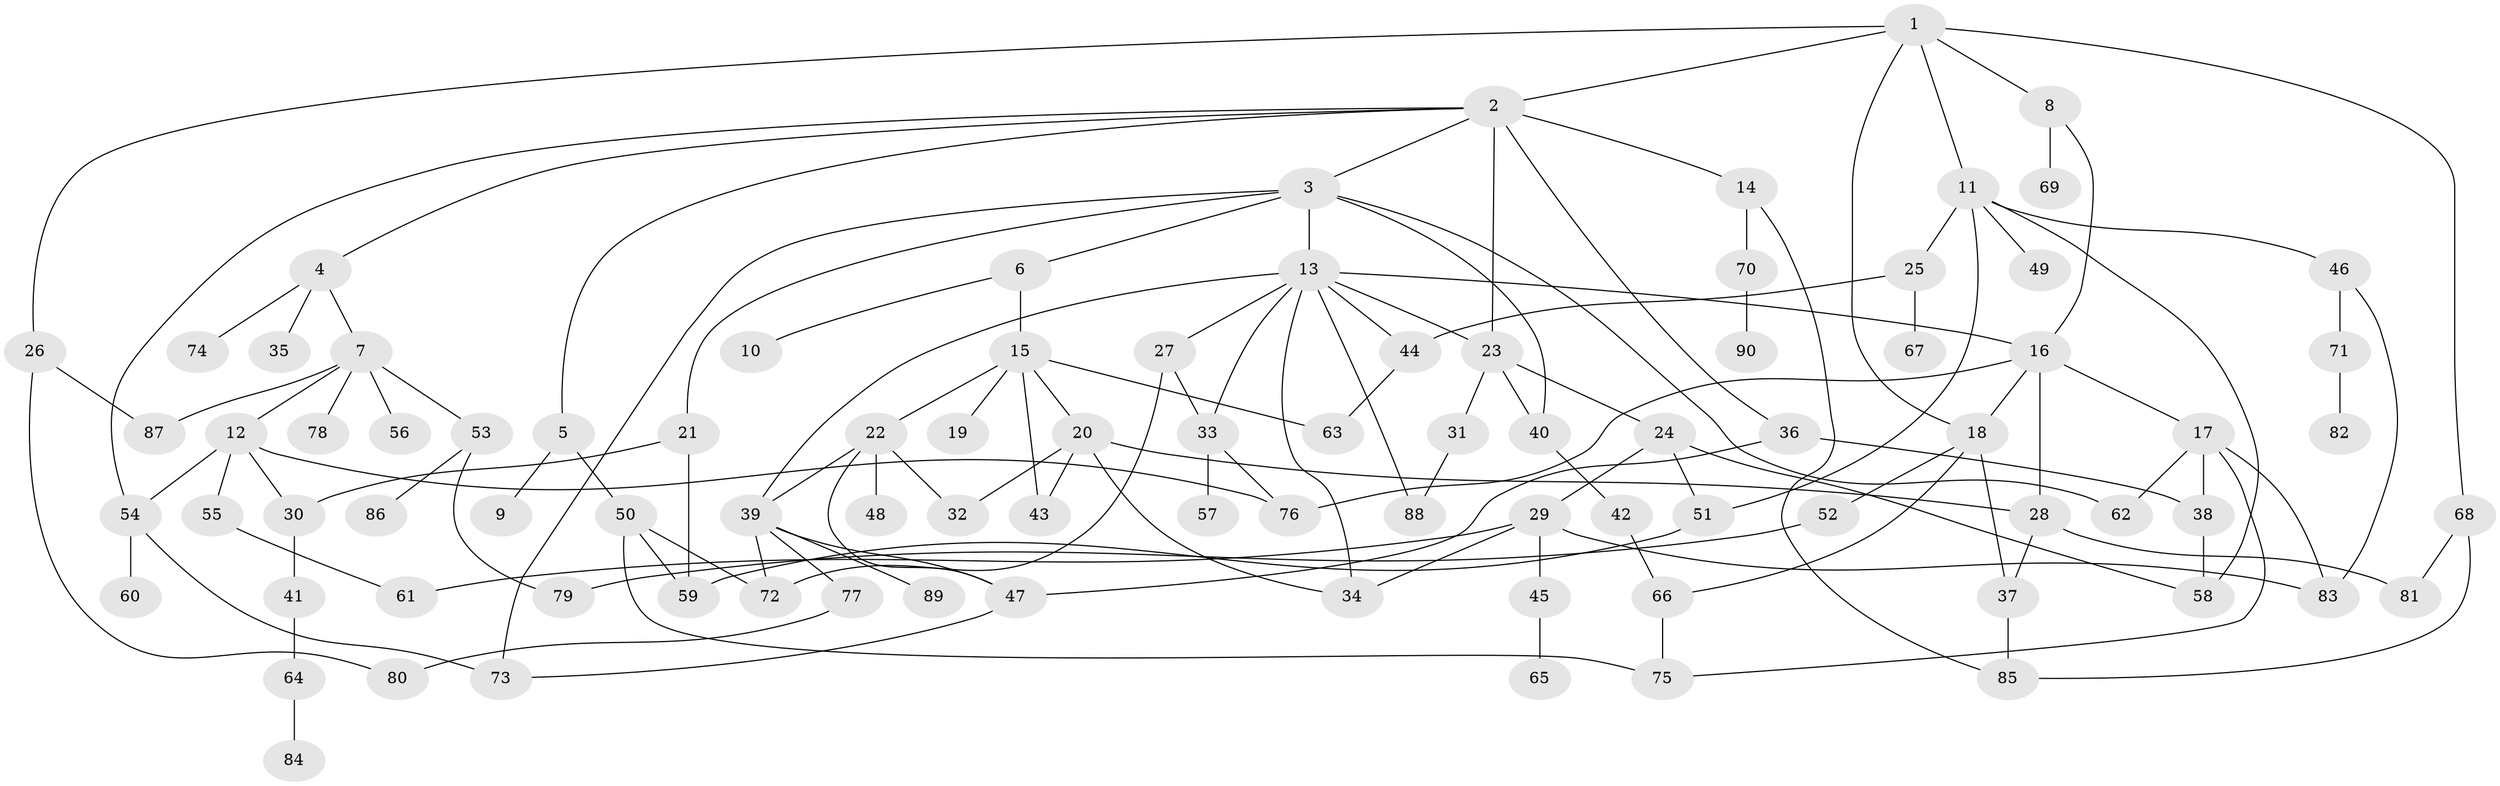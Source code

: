 // coarse degree distribution, {18: 0.037037037037037035, 12: 0.037037037037037035, 4: 0.1111111111111111, 5: 0.14814814814814814, 7: 0.037037037037037035, 1: 0.3333333333333333, 3: 0.07407407407407407, 6: 0.037037037037037035, 2: 0.18518518518518517}
// Generated by graph-tools (version 1.1) at 2025/17/03/04/25 18:17:12]
// undirected, 90 vertices, 133 edges
graph export_dot {
graph [start="1"]
  node [color=gray90,style=filled];
  1;
  2;
  3;
  4;
  5;
  6;
  7;
  8;
  9;
  10;
  11;
  12;
  13;
  14;
  15;
  16;
  17;
  18;
  19;
  20;
  21;
  22;
  23;
  24;
  25;
  26;
  27;
  28;
  29;
  30;
  31;
  32;
  33;
  34;
  35;
  36;
  37;
  38;
  39;
  40;
  41;
  42;
  43;
  44;
  45;
  46;
  47;
  48;
  49;
  50;
  51;
  52;
  53;
  54;
  55;
  56;
  57;
  58;
  59;
  60;
  61;
  62;
  63;
  64;
  65;
  66;
  67;
  68;
  69;
  70;
  71;
  72;
  73;
  74;
  75;
  76;
  77;
  78;
  79;
  80;
  81;
  82;
  83;
  84;
  85;
  86;
  87;
  88;
  89;
  90;
  1 -- 2;
  1 -- 8;
  1 -- 11;
  1 -- 26;
  1 -- 68;
  1 -- 18;
  2 -- 3;
  2 -- 4;
  2 -- 5;
  2 -- 14;
  2 -- 36;
  2 -- 54;
  2 -- 23;
  3 -- 6;
  3 -- 13;
  3 -- 21;
  3 -- 40;
  3 -- 62;
  3 -- 73;
  4 -- 7;
  4 -- 35;
  4 -- 74;
  5 -- 9;
  5 -- 50;
  6 -- 10;
  6 -- 15;
  7 -- 12;
  7 -- 53;
  7 -- 56;
  7 -- 78;
  7 -- 87;
  8 -- 16;
  8 -- 69;
  11 -- 25;
  11 -- 46;
  11 -- 49;
  11 -- 58;
  11 -- 51;
  12 -- 30;
  12 -- 55;
  12 -- 76;
  12 -- 54;
  13 -- 23;
  13 -- 27;
  13 -- 33;
  13 -- 34;
  13 -- 39;
  13 -- 44;
  13 -- 88;
  13 -- 16;
  14 -- 70;
  14 -- 85;
  15 -- 19;
  15 -- 20;
  15 -- 22;
  15 -- 43;
  15 -- 63;
  16 -- 17;
  16 -- 18;
  16 -- 76;
  16 -- 28;
  17 -- 62;
  17 -- 83;
  17 -- 38;
  17 -- 75;
  18 -- 52;
  18 -- 66;
  18 -- 37;
  20 -- 28;
  20 -- 32;
  20 -- 43;
  20 -- 34;
  21 -- 59;
  21 -- 30;
  22 -- 32;
  22 -- 48;
  22 -- 47;
  22 -- 39;
  23 -- 24;
  23 -- 31;
  23 -- 40;
  24 -- 29;
  24 -- 51;
  24 -- 58;
  25 -- 67;
  25 -- 44;
  26 -- 80;
  26 -- 87;
  27 -- 33;
  27 -- 72;
  28 -- 37;
  28 -- 81;
  29 -- 45;
  29 -- 61;
  29 -- 34;
  29 -- 83;
  30 -- 41;
  31 -- 88;
  33 -- 57;
  33 -- 76;
  36 -- 38;
  36 -- 47;
  37 -- 85;
  38 -- 58;
  39 -- 47;
  39 -- 77;
  39 -- 89;
  39 -- 72;
  40 -- 42;
  41 -- 64;
  42 -- 66;
  44 -- 63;
  45 -- 65;
  46 -- 71;
  46 -- 83;
  47 -- 73;
  50 -- 72;
  50 -- 59;
  50 -- 75;
  51 -- 59;
  52 -- 79;
  53 -- 86;
  53 -- 79;
  54 -- 60;
  54 -- 73;
  55 -- 61;
  64 -- 84;
  66 -- 75;
  68 -- 81;
  68 -- 85;
  70 -- 90;
  71 -- 82;
  77 -- 80;
}
